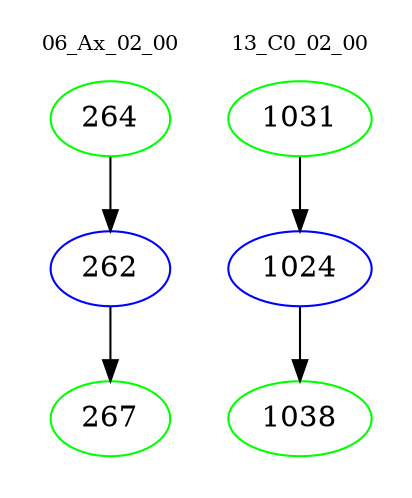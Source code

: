 digraph{
subgraph cluster_0 {
color = white
label = "06_Ax_02_00";
fontsize=10;
T0_264 [label="264", color="green"]
T0_264 -> T0_262 [color="black"]
T0_262 [label="262", color="blue"]
T0_262 -> T0_267 [color="black"]
T0_267 [label="267", color="green"]
}
subgraph cluster_1 {
color = white
label = "13_C0_02_00";
fontsize=10;
T1_1031 [label="1031", color="green"]
T1_1031 -> T1_1024 [color="black"]
T1_1024 [label="1024", color="blue"]
T1_1024 -> T1_1038 [color="black"]
T1_1038 [label="1038", color="green"]
}
}
